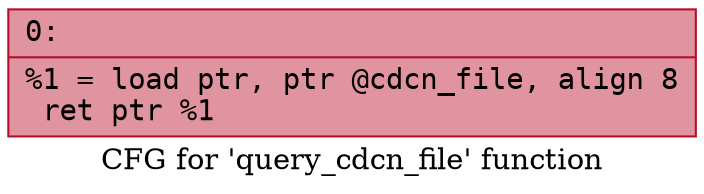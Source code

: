 digraph "CFG for 'query_cdcn_file' function" {
	label="CFG for 'query_cdcn_file' function";

	Node0x6000031faa80 [shape=record,color="#b70d28ff", style=filled, fillcolor="#b70d2870" fontname="Courier",label="{0:\l|  %1 = load ptr, ptr @cdcn_file, align 8\l  ret ptr %1\l}"];
}
